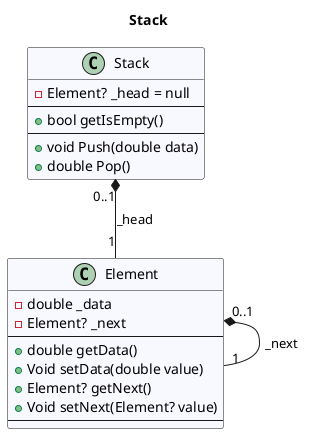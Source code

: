 @startuml Stack
title Stack
class Stack #GhostWhite {
- Element? _head = null
---
+ bool getIsEmpty()
---
+ void Push(double data)
+ double Pop()
}
class Element #GhostWhite {
- double _data
- Element? _next
---
+ double getData()
+ Void setData(double value)
+ Element? getNext()
+ Void setNext(Element? value)
---
}
Stack "0..1" *-- "1" Element : _head
Element "0..1" *-- "1" Element : _next
@enduml
